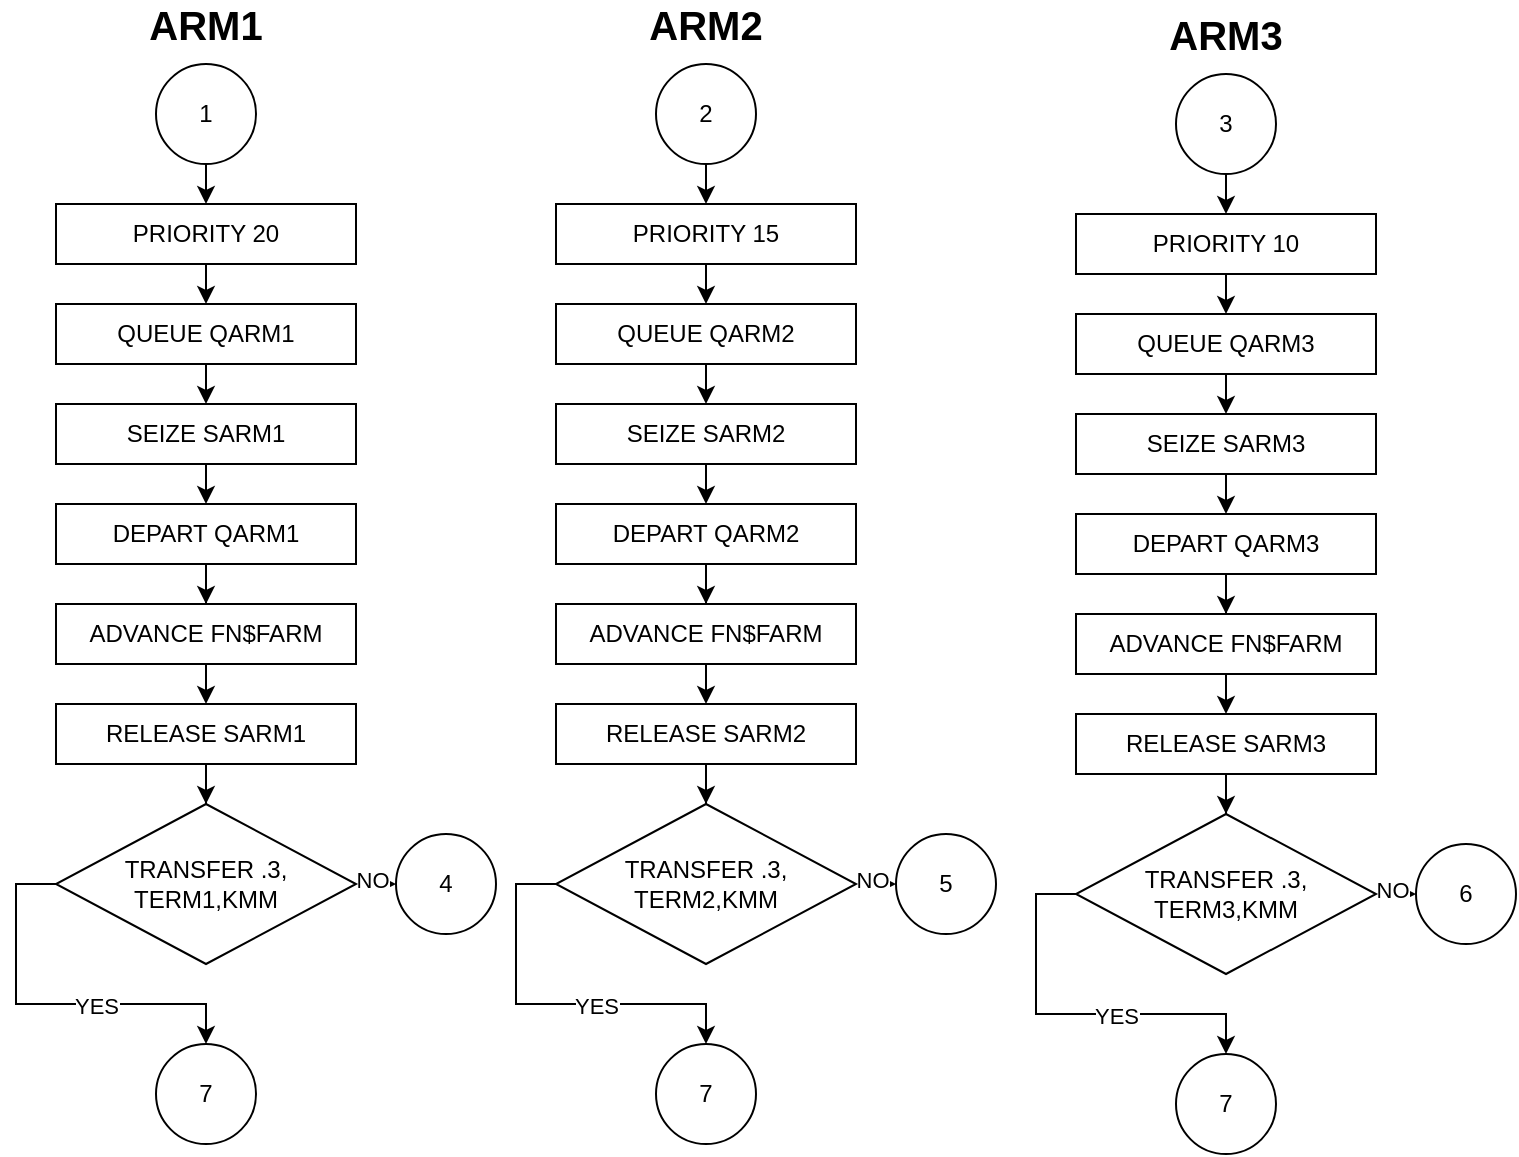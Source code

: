 <mxfile version="13.1.3" type="device"><diagram id="nPFIo-_iyCSdfU0rrXBF" name="Page-1"><mxGraphModel dx="1102" dy="513" grid="1" gridSize="10" guides="1" tooltips="1" connect="1" arrows="1" fold="1" page="1" pageScale="1" pageWidth="827" pageHeight="1169" math="0" shadow="0"><root><mxCell id="0"/><mxCell id="1" parent="0"/><mxCell id="oZaUhltxzaDlm6ostPkg-3" style="edgeStyle=orthogonalEdgeStyle;rounded=0;orthogonalLoop=1;jettySize=auto;html=1;exitX=0.5;exitY=1;exitDx=0;exitDy=0;entryX=0.5;entryY=0;entryDx=0;entryDy=0;" edge="1" parent="1" source="oZaUhltxzaDlm6ostPkg-4" target="oZaUhltxzaDlm6ostPkg-6"><mxGeometry relative="1" as="geometry"/></mxCell><mxCell id="oZaUhltxzaDlm6ostPkg-4" value="PRIORITY 20" style="rounded=0;whiteSpace=wrap;html=1;" vertex="1" parent="1"><mxGeometry x="30" y="110" width="150" height="30" as="geometry"/></mxCell><mxCell id="oZaUhltxzaDlm6ostPkg-5" style="edgeStyle=orthogonalEdgeStyle;rounded=0;orthogonalLoop=1;jettySize=auto;html=1;exitX=0.5;exitY=1;exitDx=0;exitDy=0;entryX=0.5;entryY=0;entryDx=0;entryDy=0;" edge="1" parent="1" source="oZaUhltxzaDlm6ostPkg-6" target="oZaUhltxzaDlm6ostPkg-8"><mxGeometry relative="1" as="geometry"/></mxCell><mxCell id="oZaUhltxzaDlm6ostPkg-6" value="QUEUE QARM1" style="rounded=0;whiteSpace=wrap;html=1;" vertex="1" parent="1"><mxGeometry x="30" y="160" width="150" height="30" as="geometry"/></mxCell><mxCell id="oZaUhltxzaDlm6ostPkg-7" style="edgeStyle=orthogonalEdgeStyle;rounded=0;orthogonalLoop=1;jettySize=auto;html=1;exitX=0.5;exitY=1;exitDx=0;exitDy=0;entryX=0.5;entryY=0;entryDx=0;entryDy=0;" edge="1" parent="1" source="oZaUhltxzaDlm6ostPkg-8" target="oZaUhltxzaDlm6ostPkg-10"><mxGeometry relative="1" as="geometry"/></mxCell><mxCell id="oZaUhltxzaDlm6ostPkg-8" value="SEIZE SARM1" style="rounded=0;whiteSpace=wrap;html=1;" vertex="1" parent="1"><mxGeometry x="30" y="210" width="150" height="30" as="geometry"/></mxCell><mxCell id="oZaUhltxzaDlm6ostPkg-9" style="edgeStyle=orthogonalEdgeStyle;rounded=0;orthogonalLoop=1;jettySize=auto;html=1;exitX=0.5;exitY=1;exitDx=0;exitDy=0;" edge="1" parent="1" source="oZaUhltxzaDlm6ostPkg-10" target="oZaUhltxzaDlm6ostPkg-12"><mxGeometry relative="1" as="geometry"/></mxCell><mxCell id="oZaUhltxzaDlm6ostPkg-10" value="DEPART QARM1" style="rounded=0;whiteSpace=wrap;html=1;" vertex="1" parent="1"><mxGeometry x="30" y="260" width="150" height="30" as="geometry"/></mxCell><mxCell id="oZaUhltxzaDlm6ostPkg-11" style="edgeStyle=orthogonalEdgeStyle;rounded=0;orthogonalLoop=1;jettySize=auto;html=1;exitX=0.5;exitY=1;exitDx=0;exitDy=0;entryX=0.5;entryY=0;entryDx=0;entryDy=0;" edge="1" parent="1" source="oZaUhltxzaDlm6ostPkg-12" target="oZaUhltxzaDlm6ostPkg-14"><mxGeometry relative="1" as="geometry"/></mxCell><mxCell id="oZaUhltxzaDlm6ostPkg-12" value="ADVANCE FN$FARM" style="rounded=0;whiteSpace=wrap;html=1;" vertex="1" parent="1"><mxGeometry x="30" y="310" width="150" height="30" as="geometry"/></mxCell><mxCell id="oZaUhltxzaDlm6ostPkg-23" style="edgeStyle=orthogonalEdgeStyle;rounded=0;orthogonalLoop=1;jettySize=auto;html=1;exitX=0.5;exitY=1;exitDx=0;exitDy=0;" edge="1" parent="1" source="oZaUhltxzaDlm6ostPkg-14" target="oZaUhltxzaDlm6ostPkg-22"><mxGeometry relative="1" as="geometry"/></mxCell><mxCell id="oZaUhltxzaDlm6ostPkg-14" value="RELEASE SARM1" style="rounded=0;whiteSpace=wrap;html=1;" vertex="1" parent="1"><mxGeometry x="30" y="360" width="150" height="30" as="geometry"/></mxCell><mxCell id="oZaUhltxzaDlm6ostPkg-20" value="ARM1" style="text;html=1;strokeColor=none;fillColor=none;align=center;verticalAlign=middle;whiteSpace=wrap;rounded=0;fontSize=20;fontStyle=1" vertex="1" parent="1"><mxGeometry x="85" y="10" width="40" height="20" as="geometry"/></mxCell><mxCell id="oZaUhltxzaDlm6ostPkg-24" style="edgeStyle=orthogonalEdgeStyle;rounded=0;orthogonalLoop=1;jettySize=auto;html=1;exitX=0.5;exitY=1;exitDx=0;exitDy=0;entryX=0.5;entryY=0;entryDx=0;entryDy=0;" edge="1" parent="1" source="oZaUhltxzaDlm6ostPkg-21" target="oZaUhltxzaDlm6ostPkg-4"><mxGeometry relative="1" as="geometry"/></mxCell><mxCell id="oZaUhltxzaDlm6ostPkg-21" value="1" style="ellipse;whiteSpace=wrap;html=1;aspect=fixed;" vertex="1" parent="1"><mxGeometry x="80" y="40" width="50" height="50" as="geometry"/></mxCell><mxCell id="oZaUhltxzaDlm6ostPkg-27" style="edgeStyle=orthogonalEdgeStyle;rounded=0;orthogonalLoop=1;jettySize=auto;html=1;exitX=1;exitY=0.5;exitDx=0;exitDy=0;entryX=0;entryY=0.5;entryDx=0;entryDy=0;" edge="1" parent="1" source="oZaUhltxzaDlm6ostPkg-22" target="oZaUhltxzaDlm6ostPkg-26"><mxGeometry relative="1" as="geometry"/></mxCell><mxCell id="oZaUhltxzaDlm6ostPkg-29" value="NO" style="edgeLabel;html=1;align=center;verticalAlign=middle;resizable=0;points=[];" vertex="1" connectable="0" parent="oZaUhltxzaDlm6ostPkg-27"><mxGeometry x="-0.257" y="2" relative="1" as="geometry"><mxPoint as="offset"/></mxGeometry></mxCell><mxCell id="oZaUhltxzaDlm6ostPkg-28" style="edgeStyle=orthogonalEdgeStyle;rounded=0;orthogonalLoop=1;jettySize=auto;html=1;exitX=0;exitY=0.5;exitDx=0;exitDy=0;entryX=0.5;entryY=0;entryDx=0;entryDy=0;" edge="1" parent="1" source="oZaUhltxzaDlm6ostPkg-22" target="oZaUhltxzaDlm6ostPkg-25"><mxGeometry relative="1" as="geometry"/></mxCell><mxCell id="oZaUhltxzaDlm6ostPkg-30" value="YES" style="edgeLabel;html=1;align=center;verticalAlign=middle;resizable=0;points=[];" vertex="1" connectable="0" parent="oZaUhltxzaDlm6ostPkg-28"><mxGeometry x="0.225" y="-1" relative="1" as="geometry"><mxPoint as="offset"/></mxGeometry></mxCell><mxCell id="oZaUhltxzaDlm6ostPkg-22" value="TRANSFER .3,&lt;br&gt;TERM1,KMM" style="rhombus;whiteSpace=wrap;html=1;" vertex="1" parent="1"><mxGeometry x="30" y="410" width="150" height="80" as="geometry"/></mxCell><mxCell id="oZaUhltxzaDlm6ostPkg-25" value="7" style="ellipse;whiteSpace=wrap;html=1;aspect=fixed;" vertex="1" parent="1"><mxGeometry x="80" y="530" width="50" height="50" as="geometry"/></mxCell><mxCell id="oZaUhltxzaDlm6ostPkg-26" value="4" style="ellipse;whiteSpace=wrap;html=1;aspect=fixed;" vertex="1" parent="1"><mxGeometry x="200" y="425" width="50" height="50" as="geometry"/></mxCell><mxCell id="oZaUhltxzaDlm6ostPkg-31" style="edgeStyle=orthogonalEdgeStyle;rounded=0;orthogonalLoop=1;jettySize=auto;html=1;exitX=0.5;exitY=1;exitDx=0;exitDy=0;entryX=0.5;entryY=0;entryDx=0;entryDy=0;" edge="1" parent="1" source="oZaUhltxzaDlm6ostPkg-32" target="oZaUhltxzaDlm6ostPkg-34"><mxGeometry relative="1" as="geometry"/></mxCell><mxCell id="oZaUhltxzaDlm6ostPkg-32" value="PRIORITY 15" style="rounded=0;whiteSpace=wrap;html=1;" vertex="1" parent="1"><mxGeometry x="280" y="110" width="150" height="30" as="geometry"/></mxCell><mxCell id="oZaUhltxzaDlm6ostPkg-33" style="edgeStyle=orthogonalEdgeStyle;rounded=0;orthogonalLoop=1;jettySize=auto;html=1;exitX=0.5;exitY=1;exitDx=0;exitDy=0;entryX=0.5;entryY=0;entryDx=0;entryDy=0;" edge="1" parent="1" source="oZaUhltxzaDlm6ostPkg-34" target="oZaUhltxzaDlm6ostPkg-36"><mxGeometry relative="1" as="geometry"/></mxCell><mxCell id="oZaUhltxzaDlm6ostPkg-34" value="QUEUE QARM2" style="rounded=0;whiteSpace=wrap;html=1;" vertex="1" parent="1"><mxGeometry x="280" y="160" width="150" height="30" as="geometry"/></mxCell><mxCell id="oZaUhltxzaDlm6ostPkg-35" style="edgeStyle=orthogonalEdgeStyle;rounded=0;orthogonalLoop=1;jettySize=auto;html=1;exitX=0.5;exitY=1;exitDx=0;exitDy=0;entryX=0.5;entryY=0;entryDx=0;entryDy=0;" edge="1" parent="1" source="oZaUhltxzaDlm6ostPkg-36" target="oZaUhltxzaDlm6ostPkg-38"><mxGeometry relative="1" as="geometry"/></mxCell><mxCell id="oZaUhltxzaDlm6ostPkg-36" value="SEIZE SARM2" style="rounded=0;whiteSpace=wrap;html=1;" vertex="1" parent="1"><mxGeometry x="280" y="210" width="150" height="30" as="geometry"/></mxCell><mxCell id="oZaUhltxzaDlm6ostPkg-37" style="edgeStyle=orthogonalEdgeStyle;rounded=0;orthogonalLoop=1;jettySize=auto;html=1;exitX=0.5;exitY=1;exitDx=0;exitDy=0;" edge="1" parent="1" source="oZaUhltxzaDlm6ostPkg-38" target="oZaUhltxzaDlm6ostPkg-40"><mxGeometry relative="1" as="geometry"/></mxCell><mxCell id="oZaUhltxzaDlm6ostPkg-38" value="DEPART QARM2" style="rounded=0;whiteSpace=wrap;html=1;" vertex="1" parent="1"><mxGeometry x="280" y="260" width="150" height="30" as="geometry"/></mxCell><mxCell id="oZaUhltxzaDlm6ostPkg-39" style="edgeStyle=orthogonalEdgeStyle;rounded=0;orthogonalLoop=1;jettySize=auto;html=1;exitX=0.5;exitY=1;exitDx=0;exitDy=0;entryX=0.5;entryY=0;entryDx=0;entryDy=0;" edge="1" parent="1" source="oZaUhltxzaDlm6ostPkg-40" target="oZaUhltxzaDlm6ostPkg-42"><mxGeometry relative="1" as="geometry"/></mxCell><mxCell id="oZaUhltxzaDlm6ostPkg-40" value="ADVANCE FN$FARM" style="rounded=0;whiteSpace=wrap;html=1;" vertex="1" parent="1"><mxGeometry x="280" y="310" width="150" height="30" as="geometry"/></mxCell><mxCell id="oZaUhltxzaDlm6ostPkg-41" style="edgeStyle=orthogonalEdgeStyle;rounded=0;orthogonalLoop=1;jettySize=auto;html=1;exitX=0.5;exitY=1;exitDx=0;exitDy=0;" edge="1" parent="1" source="oZaUhltxzaDlm6ostPkg-42" target="oZaUhltxzaDlm6ostPkg-50"><mxGeometry relative="1" as="geometry"/></mxCell><mxCell id="oZaUhltxzaDlm6ostPkg-42" value="RELEASE SARM2" style="rounded=0;whiteSpace=wrap;html=1;" vertex="1" parent="1"><mxGeometry x="280" y="360" width="150" height="30" as="geometry"/></mxCell><mxCell id="oZaUhltxzaDlm6ostPkg-43" value="ARM2" style="text;html=1;strokeColor=none;fillColor=none;align=center;verticalAlign=middle;whiteSpace=wrap;rounded=0;fontSize=20;fontStyle=1" vertex="1" parent="1"><mxGeometry x="335" y="10" width="40" height="20" as="geometry"/></mxCell><mxCell id="oZaUhltxzaDlm6ostPkg-44" style="edgeStyle=orthogonalEdgeStyle;rounded=0;orthogonalLoop=1;jettySize=auto;html=1;exitX=0.5;exitY=1;exitDx=0;exitDy=0;entryX=0.5;entryY=0;entryDx=0;entryDy=0;" edge="1" parent="1" source="oZaUhltxzaDlm6ostPkg-45" target="oZaUhltxzaDlm6ostPkg-32"><mxGeometry relative="1" as="geometry"/></mxCell><mxCell id="oZaUhltxzaDlm6ostPkg-45" value="2" style="ellipse;whiteSpace=wrap;html=1;aspect=fixed;" vertex="1" parent="1"><mxGeometry x="330" y="40" width="50" height="50" as="geometry"/></mxCell><mxCell id="oZaUhltxzaDlm6ostPkg-46" style="edgeStyle=orthogonalEdgeStyle;rounded=0;orthogonalLoop=1;jettySize=auto;html=1;exitX=1;exitY=0.5;exitDx=0;exitDy=0;entryX=0;entryY=0.5;entryDx=0;entryDy=0;" edge="1" parent="1" source="oZaUhltxzaDlm6ostPkg-50" target="oZaUhltxzaDlm6ostPkg-52"><mxGeometry relative="1" as="geometry"/></mxCell><mxCell id="oZaUhltxzaDlm6ostPkg-47" value="NO" style="edgeLabel;html=1;align=center;verticalAlign=middle;resizable=0;points=[];" vertex="1" connectable="0" parent="oZaUhltxzaDlm6ostPkg-46"><mxGeometry x="-0.257" y="2" relative="1" as="geometry"><mxPoint as="offset"/></mxGeometry></mxCell><mxCell id="oZaUhltxzaDlm6ostPkg-48" style="edgeStyle=orthogonalEdgeStyle;rounded=0;orthogonalLoop=1;jettySize=auto;html=1;exitX=0;exitY=0.5;exitDx=0;exitDy=0;entryX=0.5;entryY=0;entryDx=0;entryDy=0;" edge="1" parent="1" source="oZaUhltxzaDlm6ostPkg-50" target="oZaUhltxzaDlm6ostPkg-51"><mxGeometry relative="1" as="geometry"/></mxCell><mxCell id="oZaUhltxzaDlm6ostPkg-49" value="YES" style="edgeLabel;html=1;align=center;verticalAlign=middle;resizable=0;points=[];" vertex="1" connectable="0" parent="oZaUhltxzaDlm6ostPkg-48"><mxGeometry x="0.225" y="-1" relative="1" as="geometry"><mxPoint as="offset"/></mxGeometry></mxCell><mxCell id="oZaUhltxzaDlm6ostPkg-50" value="TRANSFER .3,&lt;br&gt;TERM2,KMM" style="rhombus;whiteSpace=wrap;html=1;" vertex="1" parent="1"><mxGeometry x="280" y="410" width="150" height="80" as="geometry"/></mxCell><mxCell id="oZaUhltxzaDlm6ostPkg-51" value="7" style="ellipse;whiteSpace=wrap;html=1;aspect=fixed;" vertex="1" parent="1"><mxGeometry x="330" y="530" width="50" height="50" as="geometry"/></mxCell><mxCell id="oZaUhltxzaDlm6ostPkg-52" value="5" style="ellipse;whiteSpace=wrap;html=1;aspect=fixed;" vertex="1" parent="1"><mxGeometry x="450" y="425" width="50" height="50" as="geometry"/></mxCell><mxCell id="oZaUhltxzaDlm6ostPkg-53" style="edgeStyle=orthogonalEdgeStyle;rounded=0;orthogonalLoop=1;jettySize=auto;html=1;exitX=0.5;exitY=1;exitDx=0;exitDy=0;entryX=0.5;entryY=0;entryDx=0;entryDy=0;" edge="1" parent="1" source="oZaUhltxzaDlm6ostPkg-54" target="oZaUhltxzaDlm6ostPkg-56"><mxGeometry relative="1" as="geometry"/></mxCell><mxCell id="oZaUhltxzaDlm6ostPkg-54" value="PRIORITY 10" style="rounded=0;whiteSpace=wrap;html=1;" vertex="1" parent="1"><mxGeometry x="540" y="115" width="150" height="30" as="geometry"/></mxCell><mxCell id="oZaUhltxzaDlm6ostPkg-55" style="edgeStyle=orthogonalEdgeStyle;rounded=0;orthogonalLoop=1;jettySize=auto;html=1;exitX=0.5;exitY=1;exitDx=0;exitDy=0;entryX=0.5;entryY=0;entryDx=0;entryDy=0;" edge="1" parent="1" source="oZaUhltxzaDlm6ostPkg-56" target="oZaUhltxzaDlm6ostPkg-58"><mxGeometry relative="1" as="geometry"/></mxCell><mxCell id="oZaUhltxzaDlm6ostPkg-56" value="QUEUE QARM3" style="rounded=0;whiteSpace=wrap;html=1;" vertex="1" parent="1"><mxGeometry x="540" y="165" width="150" height="30" as="geometry"/></mxCell><mxCell id="oZaUhltxzaDlm6ostPkg-57" style="edgeStyle=orthogonalEdgeStyle;rounded=0;orthogonalLoop=1;jettySize=auto;html=1;exitX=0.5;exitY=1;exitDx=0;exitDy=0;entryX=0.5;entryY=0;entryDx=0;entryDy=0;" edge="1" parent="1" source="oZaUhltxzaDlm6ostPkg-58" target="oZaUhltxzaDlm6ostPkg-60"><mxGeometry relative="1" as="geometry"/></mxCell><mxCell id="oZaUhltxzaDlm6ostPkg-58" value="SEIZE SARM3" style="rounded=0;whiteSpace=wrap;html=1;" vertex="1" parent="1"><mxGeometry x="540" y="215" width="150" height="30" as="geometry"/></mxCell><mxCell id="oZaUhltxzaDlm6ostPkg-59" style="edgeStyle=orthogonalEdgeStyle;rounded=0;orthogonalLoop=1;jettySize=auto;html=1;exitX=0.5;exitY=1;exitDx=0;exitDy=0;" edge="1" parent="1" source="oZaUhltxzaDlm6ostPkg-60" target="oZaUhltxzaDlm6ostPkg-62"><mxGeometry relative="1" as="geometry"/></mxCell><mxCell id="oZaUhltxzaDlm6ostPkg-60" value="DEPART QARM3" style="rounded=0;whiteSpace=wrap;html=1;" vertex="1" parent="1"><mxGeometry x="540" y="265" width="150" height="30" as="geometry"/></mxCell><mxCell id="oZaUhltxzaDlm6ostPkg-61" style="edgeStyle=orthogonalEdgeStyle;rounded=0;orthogonalLoop=1;jettySize=auto;html=1;exitX=0.5;exitY=1;exitDx=0;exitDy=0;entryX=0.5;entryY=0;entryDx=0;entryDy=0;" edge="1" parent="1" source="oZaUhltxzaDlm6ostPkg-62" target="oZaUhltxzaDlm6ostPkg-64"><mxGeometry relative="1" as="geometry"/></mxCell><mxCell id="oZaUhltxzaDlm6ostPkg-62" value="ADVANCE FN$FARM" style="rounded=0;whiteSpace=wrap;html=1;" vertex="1" parent="1"><mxGeometry x="540" y="315" width="150" height="30" as="geometry"/></mxCell><mxCell id="oZaUhltxzaDlm6ostPkg-63" style="edgeStyle=orthogonalEdgeStyle;rounded=0;orthogonalLoop=1;jettySize=auto;html=1;exitX=0.5;exitY=1;exitDx=0;exitDy=0;" edge="1" parent="1" source="oZaUhltxzaDlm6ostPkg-64" target="oZaUhltxzaDlm6ostPkg-72"><mxGeometry relative="1" as="geometry"/></mxCell><mxCell id="oZaUhltxzaDlm6ostPkg-64" value="RELEASE SARM3" style="rounded=0;whiteSpace=wrap;html=1;" vertex="1" parent="1"><mxGeometry x="540" y="365" width="150" height="30" as="geometry"/></mxCell><mxCell id="oZaUhltxzaDlm6ostPkg-65" value="ARM3" style="text;html=1;strokeColor=none;fillColor=none;align=center;verticalAlign=middle;whiteSpace=wrap;rounded=0;fontSize=20;fontStyle=1" vertex="1" parent="1"><mxGeometry x="595" y="15" width="40" height="20" as="geometry"/></mxCell><mxCell id="oZaUhltxzaDlm6ostPkg-66" style="edgeStyle=orthogonalEdgeStyle;rounded=0;orthogonalLoop=1;jettySize=auto;html=1;exitX=0.5;exitY=1;exitDx=0;exitDy=0;entryX=0.5;entryY=0;entryDx=0;entryDy=0;" edge="1" parent="1" source="oZaUhltxzaDlm6ostPkg-67" target="oZaUhltxzaDlm6ostPkg-54"><mxGeometry relative="1" as="geometry"/></mxCell><mxCell id="oZaUhltxzaDlm6ostPkg-67" value="3" style="ellipse;whiteSpace=wrap;html=1;aspect=fixed;" vertex="1" parent="1"><mxGeometry x="590" y="45" width="50" height="50" as="geometry"/></mxCell><mxCell id="oZaUhltxzaDlm6ostPkg-68" style="edgeStyle=orthogonalEdgeStyle;rounded=0;orthogonalLoop=1;jettySize=auto;html=1;exitX=1;exitY=0.5;exitDx=0;exitDy=0;entryX=0;entryY=0.5;entryDx=0;entryDy=0;" edge="1" parent="1" source="oZaUhltxzaDlm6ostPkg-72" target="oZaUhltxzaDlm6ostPkg-74"><mxGeometry relative="1" as="geometry"/></mxCell><mxCell id="oZaUhltxzaDlm6ostPkg-69" value="NO" style="edgeLabel;html=1;align=center;verticalAlign=middle;resizable=0;points=[];" vertex="1" connectable="0" parent="oZaUhltxzaDlm6ostPkg-68"><mxGeometry x="-0.257" y="2" relative="1" as="geometry"><mxPoint as="offset"/></mxGeometry></mxCell><mxCell id="oZaUhltxzaDlm6ostPkg-70" style="edgeStyle=orthogonalEdgeStyle;rounded=0;orthogonalLoop=1;jettySize=auto;html=1;exitX=0;exitY=0.5;exitDx=0;exitDy=0;entryX=0.5;entryY=0;entryDx=0;entryDy=0;" edge="1" parent="1" source="oZaUhltxzaDlm6ostPkg-72" target="oZaUhltxzaDlm6ostPkg-73"><mxGeometry relative="1" as="geometry"/></mxCell><mxCell id="oZaUhltxzaDlm6ostPkg-71" value="YES" style="edgeLabel;html=1;align=center;verticalAlign=middle;resizable=0;points=[];" vertex="1" connectable="0" parent="oZaUhltxzaDlm6ostPkg-70"><mxGeometry x="0.225" y="-1" relative="1" as="geometry"><mxPoint as="offset"/></mxGeometry></mxCell><mxCell id="oZaUhltxzaDlm6ostPkg-72" value="TRANSFER .3,&lt;br&gt;TERM3,KMM" style="rhombus;whiteSpace=wrap;html=1;" vertex="1" parent="1"><mxGeometry x="540" y="415" width="150" height="80" as="geometry"/></mxCell><mxCell id="oZaUhltxzaDlm6ostPkg-73" value="7" style="ellipse;whiteSpace=wrap;html=1;aspect=fixed;" vertex="1" parent="1"><mxGeometry x="590" y="535" width="50" height="50" as="geometry"/></mxCell><mxCell id="oZaUhltxzaDlm6ostPkg-74" value="6" style="ellipse;whiteSpace=wrap;html=1;aspect=fixed;" vertex="1" parent="1"><mxGeometry x="710" y="430" width="50" height="50" as="geometry"/></mxCell></root></mxGraphModel></diagram></mxfile>